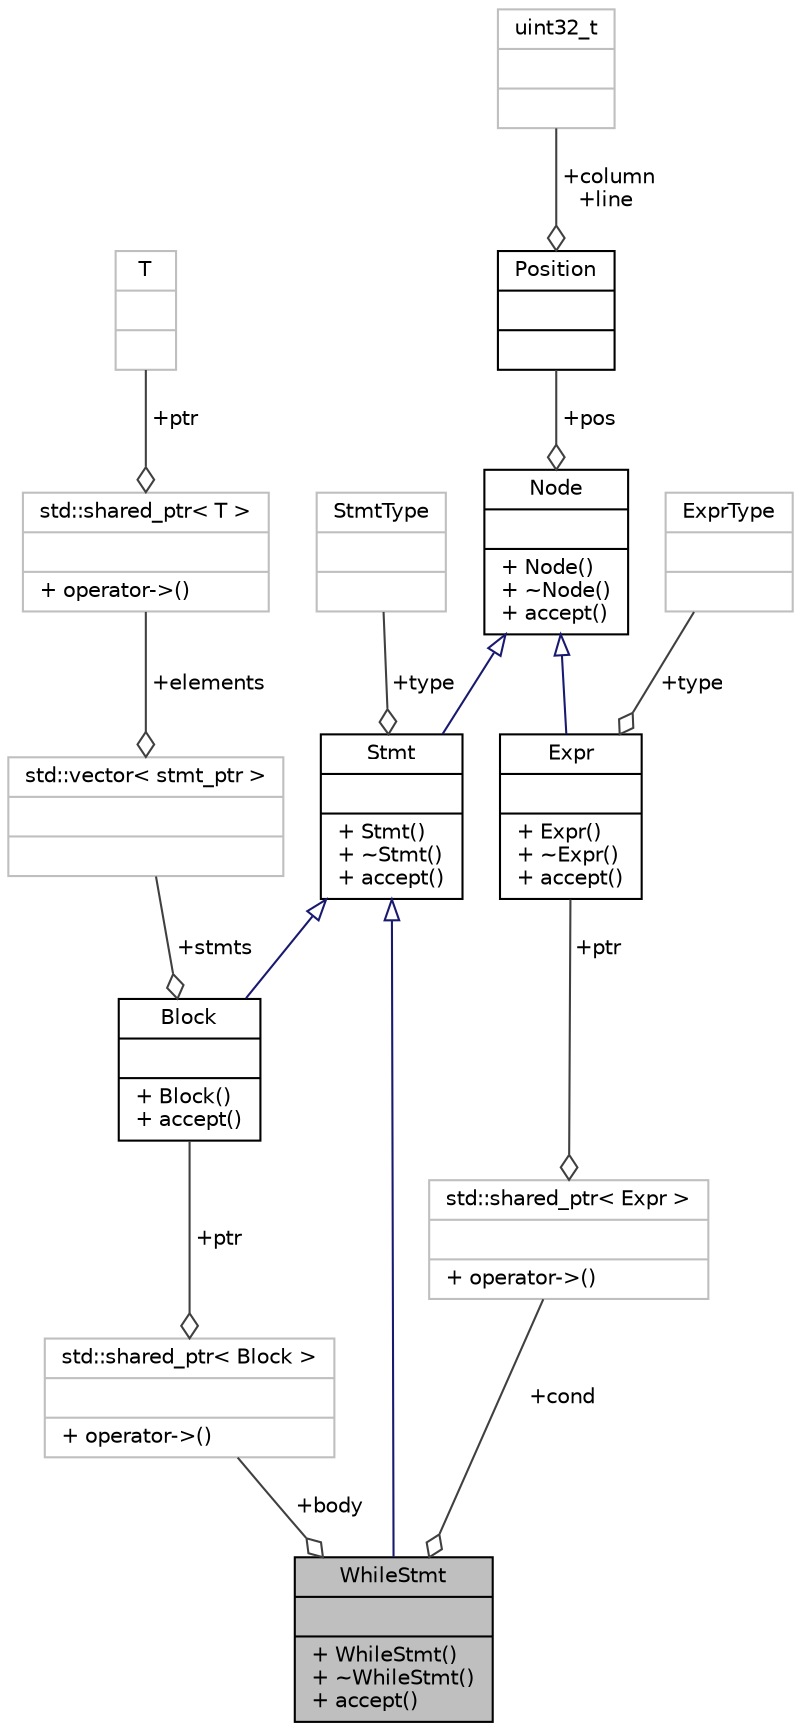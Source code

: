 digraph "WhileStmt"
{
 // LATEX_PDF_SIZE
  edge [fontname="Helvetica",fontsize="10",labelfontname="Helvetica",labelfontsize="10"];
  node [fontname="Helvetica",fontsize="10",shape=record];
  Node1 [label="{WhileStmt\n||+ WhileStmt()\l+ ~WhileStmt()\l+ accept()\l}",height=0.2,width=0.4,color="black", fillcolor="grey75", style="filled", fontcolor="black",tooltip=" "];
  Node2 -> Node1 [dir="back",color="midnightblue",fontsize="10",style="solid",arrowtail="onormal"];
  Node2 [label="{Stmt\n||+ Stmt()\l+ ~Stmt()\l+ accept()\l}",height=0.2,width=0.4,color="black", fillcolor="white", style="filled",URL="$struct_stmt.html",tooltip=" "];
  Node3 -> Node2 [dir="back",color="midnightblue",fontsize="10",style="solid",arrowtail="onormal"];
  Node3 [label="{Node\n||+ Node()\l+ ~Node()\l+ accept()\l}",height=0.2,width=0.4,color="black", fillcolor="white", style="filled",URL="$struct_node.html",tooltip=" "];
  Node4 -> Node3 [color="grey25",fontsize="10",style="solid",label=" +pos" ,arrowhead="odiamond"];
  Node4 [label="{Position\n||}",height=0.2,width=0.4,color="black", fillcolor="white", style="filled",URL="$struct_position.html",tooltip=" "];
  Node5 -> Node4 [color="grey25",fontsize="10",style="solid",label=" +column\n+line" ,arrowhead="odiamond"];
  Node5 [label="{uint32_t\n||}",height=0.2,width=0.4,color="grey75", fillcolor="white", style="filled",tooltip=" "];
  Node6 -> Node2 [color="grey25",fontsize="10",style="solid",label=" +type" ,arrowhead="odiamond"];
  Node6 [label="{StmtType\n||}",height=0.2,width=0.4,color="grey75", fillcolor="white", style="filled",tooltip=" "];
  Node7 -> Node1 [color="grey25",fontsize="10",style="solid",label=" +cond" ,arrowhead="odiamond"];
  Node7 [label="{std::shared_ptr\< Expr \>\n||+ operator-\>()\l}",height=0.2,width=0.4,color="grey75", fillcolor="white", style="filled",tooltip=" "];
  Node8 -> Node7 [color="grey25",fontsize="10",style="solid",label=" +ptr" ,arrowhead="odiamond"];
  Node8 [label="{Expr\n||+ Expr()\l+ ~Expr()\l+ accept()\l}",height=0.2,width=0.4,color="black", fillcolor="white", style="filled",URL="$struct_expr.html",tooltip=" "];
  Node3 -> Node8 [dir="back",color="midnightblue",fontsize="10",style="solid",arrowtail="onormal"];
  Node9 -> Node8 [color="grey25",fontsize="10",style="solid",label=" +type" ,arrowhead="odiamond"];
  Node9 [label="{ExprType\n||}",height=0.2,width=0.4,color="grey75", fillcolor="white", style="filled",tooltip=" "];
  Node10 -> Node1 [color="grey25",fontsize="10",style="solid",label=" +body" ,arrowhead="odiamond"];
  Node10 [label="{std::shared_ptr\< Block \>\n||+ operator-\>()\l}",height=0.2,width=0.4,color="grey75", fillcolor="white", style="filled",tooltip=" "];
  Node11 -> Node10 [color="grey25",fontsize="10",style="solid",label=" +ptr" ,arrowhead="odiamond"];
  Node11 [label="{Block\n||+ Block()\l+ accept()\l}",height=0.2,width=0.4,color="black", fillcolor="white", style="filled",URL="$struct_block.html",tooltip=" "];
  Node2 -> Node11 [dir="back",color="midnightblue",fontsize="10",style="solid",arrowtail="onormal"];
  Node12 -> Node11 [color="grey25",fontsize="10",style="solid",label=" +stmts" ,arrowhead="odiamond"];
  Node12 [label="{std::vector\< stmt_ptr \>\n||}",height=0.2,width=0.4,color="grey75", fillcolor="white", style="filled",tooltip=" "];
  Node13 -> Node12 [color="grey25",fontsize="10",style="solid",label=" +elements" ,arrowhead="odiamond"];
  Node13 [label="{std::shared_ptr\< T \>\n||+ operator-\>()\l}",height=0.2,width=0.4,color="grey75", fillcolor="white", style="filled",tooltip="STL class."];
  Node14 -> Node13 [color="grey25",fontsize="10",style="solid",label=" +ptr" ,arrowhead="odiamond"];
  Node14 [label="{T\n||}",height=0.2,width=0.4,color="grey75", fillcolor="white", style="filled",tooltip=" "];
}
